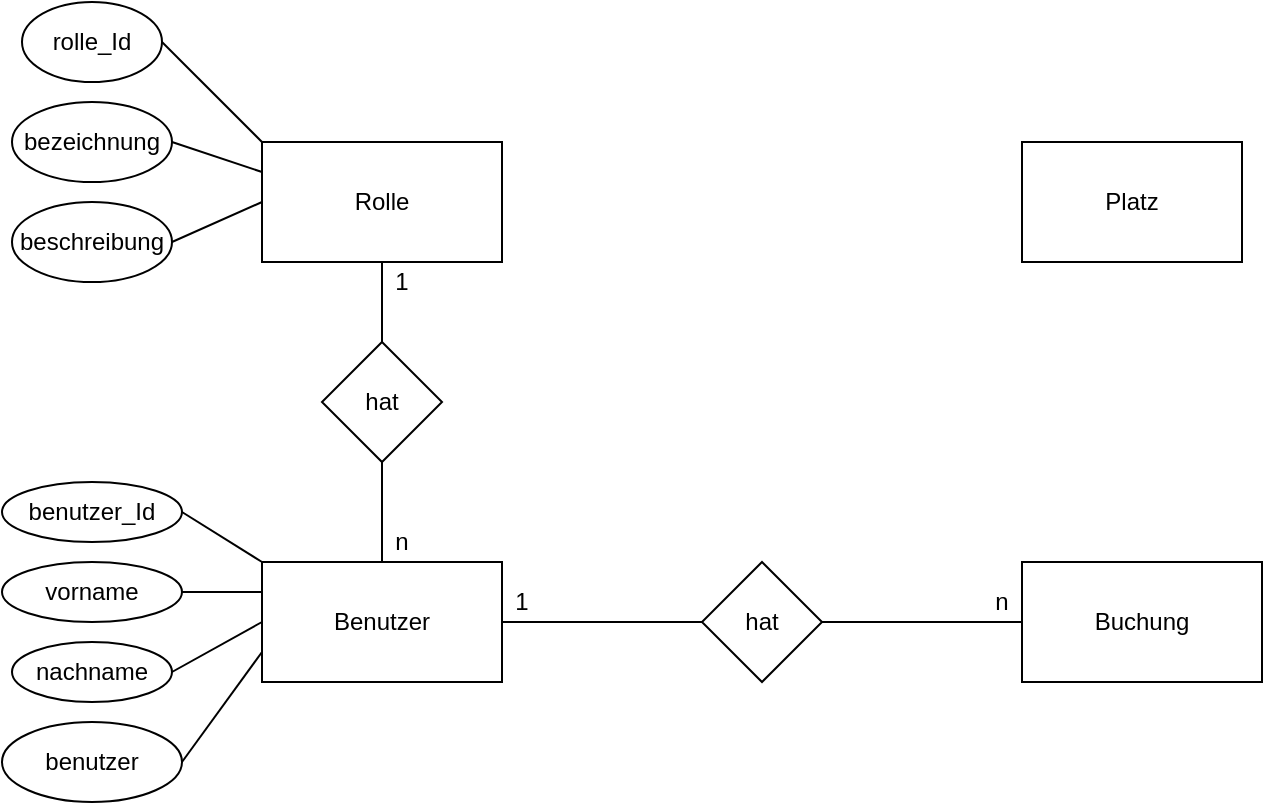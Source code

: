 <mxfile version="20.3.6" type="device"><diagram id="HlIciUhDQMDXGcmH86NK" name="Seite-1"><mxGraphModel dx="1559" dy="1675" grid="1" gridSize="10" guides="1" tooltips="1" connect="1" arrows="1" fold="1" page="1" pageScale="1" pageWidth="827" pageHeight="1169" math="0" shadow="0"><root><mxCell id="0"/><mxCell id="1" parent="0"/><mxCell id="A8l7jwToJYYD7jW8yGsO-1" value="Buchung" style="rounded=0;whiteSpace=wrap;html=1;" vertex="1" parent="1"><mxGeometry x="400" y="260" width="120" height="60" as="geometry"/></mxCell><mxCell id="A8l7jwToJYYD7jW8yGsO-2" value="Benutzer" style="rounded=0;whiteSpace=wrap;html=1;" vertex="1" parent="1"><mxGeometry x="20" y="260" width="120" height="60" as="geometry"/></mxCell><mxCell id="A8l7jwToJYYD7jW8yGsO-3" value="Platz" style="whiteSpace=wrap;html=1;" vertex="1" parent="1"><mxGeometry x="400" y="50" width="110" height="60" as="geometry"/></mxCell><mxCell id="A8l7jwToJYYD7jW8yGsO-4" value="Rolle" style="whiteSpace=wrap;html=1;" vertex="1" parent="1"><mxGeometry x="20" y="50" width="120" height="60" as="geometry"/></mxCell><mxCell id="A8l7jwToJYYD7jW8yGsO-7" value="" style="endArrow=none;html=1;rounded=0;exitX=0;exitY=0.5;exitDx=0;exitDy=0;entryX=1;entryY=0.5;entryDx=0;entryDy=0;startArrow=none;" edge="1" parent="1" source="A8l7jwToJYYD7jW8yGsO-14" target="A8l7jwToJYYD7jW8yGsO-2"><mxGeometry width="50" height="50" relative="1" as="geometry"><mxPoint x="350" y="290" as="sourcePoint"/><mxPoint x="400" y="240" as="targetPoint"/></mxGeometry></mxCell><mxCell id="A8l7jwToJYYD7jW8yGsO-8" value="vorname" style="ellipse;whiteSpace=wrap;html=1;" vertex="1" parent="1"><mxGeometry x="-110" y="260" width="90" height="30" as="geometry"/></mxCell><mxCell id="A8l7jwToJYYD7jW8yGsO-9" value="nachname" style="ellipse;whiteSpace=wrap;html=1;" vertex="1" parent="1"><mxGeometry x="-105" y="300" width="80" height="30" as="geometry"/></mxCell><mxCell id="A8l7jwToJYYD7jW8yGsO-10" value="benutzer" style="ellipse;whiteSpace=wrap;html=1;" vertex="1" parent="1"><mxGeometry x="-110" y="340" width="90" height="40" as="geometry"/></mxCell><mxCell id="A8l7jwToJYYD7jW8yGsO-11" value="" style="endArrow=none;html=1;rounded=0;entryX=1;entryY=0.5;entryDx=0;entryDy=0;exitX=0;exitY=0.25;exitDx=0;exitDy=0;" edge="1" parent="1" source="A8l7jwToJYYD7jW8yGsO-2" target="A8l7jwToJYYD7jW8yGsO-8"><mxGeometry width="50" height="50" relative="1" as="geometry"><mxPoint x="190" y="290" as="sourcePoint"/><mxPoint x="240" y="240" as="targetPoint"/></mxGeometry></mxCell><mxCell id="A8l7jwToJYYD7jW8yGsO-12" value="" style="endArrow=none;html=1;rounded=0;exitX=1;exitY=0.5;exitDx=0;exitDy=0;entryX=0;entryY=0.5;entryDx=0;entryDy=0;" edge="1" parent="1" source="A8l7jwToJYYD7jW8yGsO-9" target="A8l7jwToJYYD7jW8yGsO-2"><mxGeometry width="50" height="50" relative="1" as="geometry"><mxPoint x="190" y="290" as="sourcePoint"/><mxPoint x="240" y="240" as="targetPoint"/></mxGeometry></mxCell><mxCell id="A8l7jwToJYYD7jW8yGsO-13" value="" style="endArrow=none;html=1;rounded=0;entryX=1;entryY=0.5;entryDx=0;entryDy=0;exitX=0;exitY=0.75;exitDx=0;exitDy=0;" edge="1" parent="1" source="A8l7jwToJYYD7jW8yGsO-2" target="A8l7jwToJYYD7jW8yGsO-10"><mxGeometry width="50" height="50" relative="1" as="geometry"><mxPoint x="190" y="290" as="sourcePoint"/><mxPoint x="240" y="240" as="targetPoint"/></mxGeometry></mxCell><mxCell id="A8l7jwToJYYD7jW8yGsO-14" value="hat" style="rhombus;whiteSpace=wrap;html=1;" vertex="1" parent="1"><mxGeometry x="240" y="260" width="60" height="60" as="geometry"/></mxCell><mxCell id="A8l7jwToJYYD7jW8yGsO-15" value="" style="endArrow=none;html=1;rounded=0;exitX=0;exitY=0.5;exitDx=0;exitDy=0;entryX=1;entryY=0.5;entryDx=0;entryDy=0;" edge="1" parent="1" source="A8l7jwToJYYD7jW8yGsO-1" target="A8l7jwToJYYD7jW8yGsO-14"><mxGeometry width="50" height="50" relative="1" as="geometry"><mxPoint x="400" y="290" as="sourcePoint"/><mxPoint x="140" y="290" as="targetPoint"/></mxGeometry></mxCell><mxCell id="A8l7jwToJYYD7jW8yGsO-16" value="1" style="text;html=1;strokeColor=none;fillColor=none;align=center;verticalAlign=middle;whiteSpace=wrap;rounded=0;" vertex="1" parent="1"><mxGeometry x="140" y="270" width="20" height="20" as="geometry"/></mxCell><mxCell id="A8l7jwToJYYD7jW8yGsO-17" value="n" style="text;html=1;strokeColor=none;fillColor=none;align=center;verticalAlign=middle;whiteSpace=wrap;rounded=0;" vertex="1" parent="1"><mxGeometry x="380" y="270" width="20" height="20" as="geometry"/></mxCell><mxCell id="A8l7jwToJYYD7jW8yGsO-19" value="bezeichnung" style="ellipse;whiteSpace=wrap;html=1;" vertex="1" parent="1"><mxGeometry x="-105" y="30" width="80" height="40" as="geometry"/></mxCell><mxCell id="A8l7jwToJYYD7jW8yGsO-20" value="beschreibung" style="ellipse;whiteSpace=wrap;html=1;" vertex="1" parent="1"><mxGeometry x="-105" y="80" width="80" height="40" as="geometry"/></mxCell><mxCell id="A8l7jwToJYYD7jW8yGsO-21" value="benutzer_Id" style="ellipse;whiteSpace=wrap;html=1;" vertex="1" parent="1"><mxGeometry x="-110" y="220" width="90" height="30" as="geometry"/></mxCell><mxCell id="A8l7jwToJYYD7jW8yGsO-22" value="" style="endArrow=none;html=1;rounded=0;entryX=1;entryY=0.5;entryDx=0;entryDy=0;exitX=0;exitY=0;exitDx=0;exitDy=0;" edge="1" parent="1" source="A8l7jwToJYYD7jW8yGsO-2" target="A8l7jwToJYYD7jW8yGsO-21"><mxGeometry width="50" height="50" relative="1" as="geometry"><mxPoint x="30" y="285" as="sourcePoint"/><mxPoint x="-5" y="305" as="targetPoint"/></mxGeometry></mxCell><mxCell id="A8l7jwToJYYD7jW8yGsO-23" value="" style="endArrow=none;html=1;rounded=0;entryX=1;entryY=0.5;entryDx=0;entryDy=0;exitX=0;exitY=0.25;exitDx=0;exitDy=0;" edge="1" parent="1" source="A8l7jwToJYYD7jW8yGsO-4" target="A8l7jwToJYYD7jW8yGsO-19"><mxGeometry width="50" height="50" relative="1" as="geometry"><mxPoint x="30" y="270" as="sourcePoint"/><mxPoint x="-10" y="245" as="targetPoint"/></mxGeometry></mxCell><mxCell id="A8l7jwToJYYD7jW8yGsO-24" value="" style="endArrow=none;html=1;rounded=0;entryX=1;entryY=0.5;entryDx=0;entryDy=0;exitX=0;exitY=0.5;exitDx=0;exitDy=0;" edge="1" parent="1" source="A8l7jwToJYYD7jW8yGsO-4" target="A8l7jwToJYYD7jW8yGsO-20"><mxGeometry width="50" height="50" relative="1" as="geometry"><mxPoint x="30" y="75" as="sourcePoint"/><mxPoint x="-15" y="60" as="targetPoint"/></mxGeometry></mxCell><mxCell id="A8l7jwToJYYD7jW8yGsO-25" value="rolle_Id" style="ellipse;whiteSpace=wrap;html=1;" vertex="1" parent="1"><mxGeometry x="-100" y="-20" width="70" height="40" as="geometry"/></mxCell><mxCell id="A8l7jwToJYYD7jW8yGsO-26" value="" style="endArrow=none;html=1;rounded=0;entryX=1;entryY=0.5;entryDx=0;entryDy=0;exitX=0;exitY=0;exitDx=0;exitDy=0;" edge="1" parent="1" source="A8l7jwToJYYD7jW8yGsO-4" target="A8l7jwToJYYD7jW8yGsO-25"><mxGeometry width="50" height="50" relative="1" as="geometry"><mxPoint x="30" y="75" as="sourcePoint"/><mxPoint x="-15" y="60" as="targetPoint"/></mxGeometry></mxCell><mxCell id="A8l7jwToJYYD7jW8yGsO-27" value="" style="endArrow=none;html=1;rounded=0;exitX=0.5;exitY=0;exitDx=0;exitDy=0;entryX=0.5;entryY=1;entryDx=0;entryDy=0;startArrow=none;" edge="1" parent="1" source="A8l7jwToJYYD7jW8yGsO-29" target="A8l7jwToJYYD7jW8yGsO-4"><mxGeometry width="50" height="50" relative="1" as="geometry"><mxPoint x="250" y="79" as="sourcePoint"/><mxPoint x="150" y="79" as="targetPoint"/></mxGeometry></mxCell><mxCell id="A8l7jwToJYYD7jW8yGsO-29" value="hat" style="rhombus;whiteSpace=wrap;html=1;" vertex="1" parent="1"><mxGeometry x="50" y="150" width="60" height="60" as="geometry"/></mxCell><mxCell id="A8l7jwToJYYD7jW8yGsO-30" value="" style="endArrow=none;html=1;rounded=0;exitX=0.5;exitY=0;exitDx=0;exitDy=0;entryX=0.5;entryY=1;entryDx=0;entryDy=0;startArrow=none;" edge="1" parent="1" source="A8l7jwToJYYD7jW8yGsO-2" target="A8l7jwToJYYD7jW8yGsO-29"><mxGeometry width="50" height="50" relative="1" as="geometry"><mxPoint x="80" y="260" as="sourcePoint"/><mxPoint x="80" y="110" as="targetPoint"/></mxGeometry></mxCell><mxCell id="A8l7jwToJYYD7jW8yGsO-31" value="n" style="text;html=1;strokeColor=none;fillColor=none;align=center;verticalAlign=middle;whiteSpace=wrap;rounded=0;" vertex="1" parent="1"><mxGeometry x="80" y="240" width="20" height="20" as="geometry"/></mxCell><mxCell id="A8l7jwToJYYD7jW8yGsO-32" value="1" style="text;html=1;strokeColor=none;fillColor=none;align=center;verticalAlign=middle;whiteSpace=wrap;rounded=0;" vertex="1" parent="1"><mxGeometry x="80" y="110" width="20" height="20" as="geometry"/></mxCell></root></mxGraphModel></diagram></mxfile>